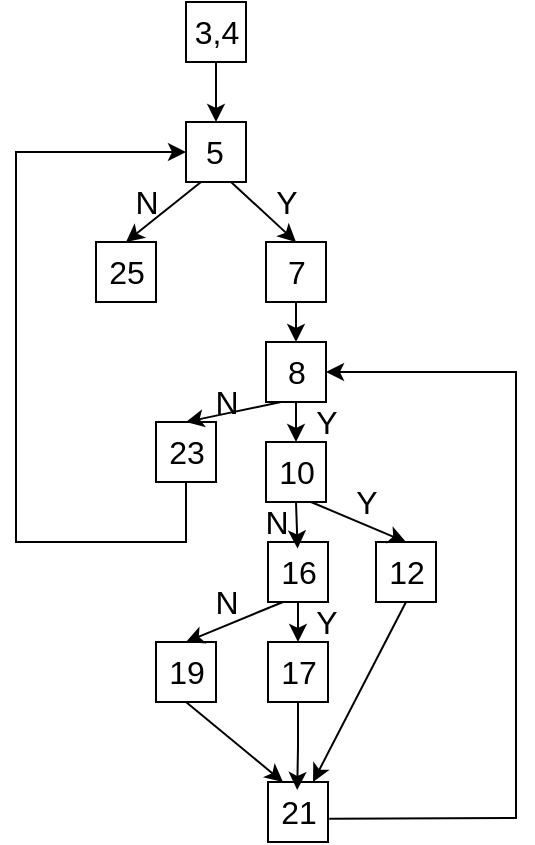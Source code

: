 <mxfile version="16.5.1" type="device"><diagram id="M3QldpP7urI353hlfXyF" name="第 1 页"><mxGraphModel dx="961" dy="689" grid="1" gridSize="10" guides="1" tooltips="1" connect="1" arrows="1" fold="1" page="1" pageScale="1" pageWidth="827" pageHeight="1169" math="0" shadow="0"><root><mxCell id="0"/><mxCell id="1" parent="0"/><mxCell id="WpFsXRrrjCmhgK48_Zd6-3" value="" style="group" vertex="1" connectable="0" parent="1"><mxGeometry x="405" y="130" width="30" height="30" as="geometry"/></mxCell><mxCell id="WpFsXRrrjCmhgK48_Zd6-2" value="" style="whiteSpace=wrap;html=1;aspect=fixed;" vertex="1" parent="WpFsXRrrjCmhgK48_Zd6-3"><mxGeometry width="30" height="30" as="geometry"/></mxCell><mxCell id="WpFsXRrrjCmhgK48_Zd6-1" value="&lt;font style=&quot;font-size: 16px&quot;&gt;3,4&lt;/font&gt;" style="text;html=1;align=center;verticalAlign=middle;resizable=0;points=[];autosize=1;" vertex="1" parent="WpFsXRrrjCmhgK48_Zd6-3"><mxGeometry x="-5" y="5" width="40" height="20" as="geometry"/></mxCell><mxCell id="WpFsXRrrjCmhgK48_Zd6-5" value="" style="group" vertex="1" connectable="0" parent="1"><mxGeometry x="405" y="190" width="30" height="30" as="geometry"/></mxCell><mxCell id="WpFsXRrrjCmhgK48_Zd6-6" value="" style="whiteSpace=wrap;html=1;aspect=fixed;" vertex="1" parent="WpFsXRrrjCmhgK48_Zd6-5"><mxGeometry width="30" height="30" as="geometry"/></mxCell><mxCell id="WpFsXRrrjCmhgK48_Zd6-7" value="&lt;font style=&quot;font-size: 16px&quot;&gt;5&lt;/font&gt;" style="text;html=1;align=center;verticalAlign=middle;resizable=0;points=[];autosize=1;" vertex="1" parent="WpFsXRrrjCmhgK48_Zd6-5"><mxGeometry x="4" y="5" width="20" height="20" as="geometry"/></mxCell><mxCell id="WpFsXRrrjCmhgK48_Zd6-8" style="edgeStyle=orthogonalEdgeStyle;rounded=0;orthogonalLoop=1;jettySize=auto;html=1;exitX=0.5;exitY=1;exitDx=0;exitDy=0;entryX=0.5;entryY=0;entryDx=0;entryDy=0;fontSize=16;" edge="1" parent="1" source="WpFsXRrrjCmhgK48_Zd6-2" target="WpFsXRrrjCmhgK48_Zd6-6"><mxGeometry relative="1" as="geometry"/></mxCell><mxCell id="WpFsXRrrjCmhgK48_Zd6-9" value="25" style="group" vertex="1" connectable="0" parent="1"><mxGeometry x="360" y="250" width="30" height="30" as="geometry"/></mxCell><mxCell id="WpFsXRrrjCmhgK48_Zd6-10" value="" style="whiteSpace=wrap;html=1;aspect=fixed;" vertex="1" parent="WpFsXRrrjCmhgK48_Zd6-9"><mxGeometry width="30" height="30" as="geometry"/></mxCell><mxCell id="WpFsXRrrjCmhgK48_Zd6-11" value="&lt;font style=&quot;font-size: 16px&quot;&gt;25&lt;/font&gt;" style="text;html=1;align=center;verticalAlign=middle;resizable=0;points=[];autosize=1;" vertex="1" parent="WpFsXRrrjCmhgK48_Zd6-9"><mxGeometry y="5" width="30" height="20" as="geometry"/></mxCell><mxCell id="WpFsXRrrjCmhgK48_Zd6-13" value="25" style="group" vertex="1" connectable="0" parent="1"><mxGeometry x="445" y="250" width="30" height="30" as="geometry"/></mxCell><mxCell id="WpFsXRrrjCmhgK48_Zd6-14" value="" style="whiteSpace=wrap;html=1;aspect=fixed;" vertex="1" parent="WpFsXRrrjCmhgK48_Zd6-13"><mxGeometry width="30" height="30" as="geometry"/></mxCell><mxCell id="WpFsXRrrjCmhgK48_Zd6-15" value="&lt;font style=&quot;font-size: 16px&quot;&gt;7&lt;/font&gt;" style="text;html=1;align=center;verticalAlign=middle;resizable=0;points=[];autosize=1;" vertex="1" parent="WpFsXRrrjCmhgK48_Zd6-13"><mxGeometry x="5" y="5" width="20" height="20" as="geometry"/></mxCell><mxCell id="WpFsXRrrjCmhgK48_Zd6-16" value="" style="endArrow=classic;html=1;rounded=0;fontSize=16;exitX=0.75;exitY=1;exitDx=0;exitDy=0;entryX=0.5;entryY=0;entryDx=0;entryDy=0;" edge="1" parent="1" source="WpFsXRrrjCmhgK48_Zd6-6" target="WpFsXRrrjCmhgK48_Zd6-14"><mxGeometry width="50" height="50" relative="1" as="geometry"><mxPoint x="390" y="380" as="sourcePoint"/><mxPoint x="440" y="330" as="targetPoint"/></mxGeometry></mxCell><mxCell id="WpFsXRrrjCmhgK48_Zd6-17" value="" style="endArrow=classic;html=1;rounded=0;fontSize=16;exitX=0.25;exitY=1;exitDx=0;exitDy=0;entryX=0.5;entryY=0;entryDx=0;entryDy=0;" edge="1" parent="1" source="WpFsXRrrjCmhgK48_Zd6-6" target="WpFsXRrrjCmhgK48_Zd6-10"><mxGeometry width="50" height="50" relative="1" as="geometry"><mxPoint x="390" y="380" as="sourcePoint"/><mxPoint x="440" y="330" as="targetPoint"/></mxGeometry></mxCell><mxCell id="WpFsXRrrjCmhgK48_Zd6-18" value="Y" style="text;html=1;align=center;verticalAlign=middle;resizable=0;points=[];autosize=1;strokeColor=none;fillColor=none;fontSize=16;" vertex="1" parent="1"><mxGeometry x="440" y="220" width="30" height="20" as="geometry"/></mxCell><mxCell id="WpFsXRrrjCmhgK48_Zd6-19" value="N" style="text;html=1;align=center;verticalAlign=middle;resizable=0;points=[];autosize=1;strokeColor=none;fillColor=none;fontSize=16;" vertex="1" parent="1"><mxGeometry x="370" y="220" width="30" height="20" as="geometry"/></mxCell><mxCell id="WpFsXRrrjCmhgK48_Zd6-25" value="25" style="group" vertex="1" connectable="0" parent="1"><mxGeometry x="445" y="300" width="30" height="30" as="geometry"/></mxCell><mxCell id="WpFsXRrrjCmhgK48_Zd6-26" value="" style="whiteSpace=wrap;html=1;aspect=fixed;" vertex="1" parent="WpFsXRrrjCmhgK48_Zd6-25"><mxGeometry width="30" height="30" as="geometry"/></mxCell><mxCell id="WpFsXRrrjCmhgK48_Zd6-27" value="&lt;font style=&quot;font-size: 16px&quot;&gt;8&lt;/font&gt;" style="text;html=1;align=center;verticalAlign=middle;resizable=0;points=[];autosize=1;" vertex="1" parent="WpFsXRrrjCmhgK48_Zd6-25"><mxGeometry x="5" y="5" width="20" height="20" as="geometry"/></mxCell><mxCell id="WpFsXRrrjCmhgK48_Zd6-28" style="edgeStyle=orthogonalEdgeStyle;rounded=0;orthogonalLoop=1;jettySize=auto;html=1;exitX=0.5;exitY=1;exitDx=0;exitDy=0;entryX=0.5;entryY=0;entryDx=0;entryDy=0;fontSize=16;" edge="1" parent="1" source="WpFsXRrrjCmhgK48_Zd6-14" target="WpFsXRrrjCmhgK48_Zd6-26"><mxGeometry relative="1" as="geometry"/></mxCell><mxCell id="WpFsXRrrjCmhgK48_Zd6-29" value="25" style="group" vertex="1" connectable="0" parent="1"><mxGeometry x="390" y="340" width="30" height="30" as="geometry"/></mxCell><mxCell id="WpFsXRrrjCmhgK48_Zd6-30" value="" style="whiteSpace=wrap;html=1;aspect=fixed;" vertex="1" parent="WpFsXRrrjCmhgK48_Zd6-29"><mxGeometry width="30" height="30" as="geometry"/></mxCell><mxCell id="WpFsXRrrjCmhgK48_Zd6-31" value="&lt;font style=&quot;font-size: 16px&quot;&gt;23&lt;/font&gt;" style="text;html=1;align=center;verticalAlign=middle;resizable=0;points=[];autosize=1;" vertex="1" parent="WpFsXRrrjCmhgK48_Zd6-29"><mxGeometry y="5" width="30" height="20" as="geometry"/></mxCell><mxCell id="WpFsXRrrjCmhgK48_Zd6-34" value="N" style="text;html=1;align=center;verticalAlign=middle;resizable=0;points=[];autosize=1;strokeColor=none;fillColor=none;fontSize=16;" vertex="1" parent="1"><mxGeometry x="410" y="320" width="30" height="20" as="geometry"/></mxCell><mxCell id="WpFsXRrrjCmhgK48_Zd6-35" value="" style="endArrow=classic;html=1;rounded=0;fontSize=16;exitX=0.25;exitY=1;exitDx=0;exitDy=0;entryX=0.5;entryY=0;entryDx=0;entryDy=0;" edge="1" parent="1" source="WpFsXRrrjCmhgK48_Zd6-26" target="WpFsXRrrjCmhgK48_Zd6-30"><mxGeometry width="50" height="50" relative="1" as="geometry"><mxPoint x="490" y="480" as="sourcePoint"/><mxPoint x="540" y="430" as="targetPoint"/></mxGeometry></mxCell><mxCell id="WpFsXRrrjCmhgK48_Zd6-36" value="25" style="group" vertex="1" connectable="0" parent="1"><mxGeometry x="445" y="350" width="30" height="30" as="geometry"/></mxCell><mxCell id="WpFsXRrrjCmhgK48_Zd6-37" value="" style="whiteSpace=wrap;html=1;aspect=fixed;" vertex="1" parent="WpFsXRrrjCmhgK48_Zd6-36"><mxGeometry width="30" height="30" as="geometry"/></mxCell><mxCell id="WpFsXRrrjCmhgK48_Zd6-38" value="&lt;font style=&quot;font-size: 16px&quot;&gt;10&lt;/font&gt;" style="text;html=1;align=center;verticalAlign=middle;resizable=0;points=[];autosize=1;" vertex="1" parent="WpFsXRrrjCmhgK48_Zd6-36"><mxGeometry y="5" width="30" height="20" as="geometry"/></mxCell><mxCell id="WpFsXRrrjCmhgK48_Zd6-39" style="edgeStyle=orthogonalEdgeStyle;rounded=0;orthogonalLoop=1;jettySize=auto;html=1;exitX=0.5;exitY=1;exitDx=0;exitDy=0;entryX=0.5;entryY=-0.25;entryDx=0;entryDy=0;entryPerimeter=0;fontSize=16;" edge="1" parent="1" source="WpFsXRrrjCmhgK48_Zd6-26" target="WpFsXRrrjCmhgK48_Zd6-38"><mxGeometry relative="1" as="geometry"/></mxCell><mxCell id="WpFsXRrrjCmhgK48_Zd6-40" value="Y" style="text;html=1;align=center;verticalAlign=middle;resizable=0;points=[];autosize=1;strokeColor=none;fillColor=none;fontSize=16;" vertex="1" parent="1"><mxGeometry x="460" y="330" width="30" height="20" as="geometry"/></mxCell><mxCell id="WpFsXRrrjCmhgK48_Zd6-41" value="25" style="group" vertex="1" connectable="0" parent="1"><mxGeometry x="446" y="400" width="30" height="30" as="geometry"/></mxCell><mxCell id="WpFsXRrrjCmhgK48_Zd6-42" value="" style="whiteSpace=wrap;html=1;aspect=fixed;" vertex="1" parent="WpFsXRrrjCmhgK48_Zd6-41"><mxGeometry width="30" height="30" as="geometry"/></mxCell><mxCell id="WpFsXRrrjCmhgK48_Zd6-43" value="&lt;font style=&quot;font-size: 16px&quot;&gt;16&lt;/font&gt;" style="text;html=1;align=center;verticalAlign=middle;resizable=0;points=[];autosize=1;" vertex="1" parent="WpFsXRrrjCmhgK48_Zd6-41"><mxGeometry y="5" width="30" height="20" as="geometry"/></mxCell><mxCell id="WpFsXRrrjCmhgK48_Zd6-44" value="25" style="group" vertex="1" connectable="0" parent="1"><mxGeometry x="500" y="400" width="30" height="30" as="geometry"/></mxCell><mxCell id="WpFsXRrrjCmhgK48_Zd6-45" value="" style="whiteSpace=wrap;html=1;aspect=fixed;" vertex="1" parent="WpFsXRrrjCmhgK48_Zd6-44"><mxGeometry width="30" height="30" as="geometry"/></mxCell><mxCell id="WpFsXRrrjCmhgK48_Zd6-46" value="&lt;font style=&quot;font-size: 16px&quot;&gt;12&lt;/font&gt;" style="text;html=1;align=center;verticalAlign=middle;resizable=0;points=[];autosize=1;" vertex="1" parent="WpFsXRrrjCmhgK48_Zd6-44"><mxGeometry y="5" width="30" height="20" as="geometry"/></mxCell><mxCell id="WpFsXRrrjCmhgK48_Zd6-47" value="Y" style="text;html=1;align=center;verticalAlign=middle;resizable=0;points=[];autosize=1;strokeColor=none;fillColor=none;fontSize=16;" vertex="1" parent="1"><mxGeometry x="480" y="370" width="30" height="20" as="geometry"/></mxCell><mxCell id="WpFsXRrrjCmhgK48_Zd6-49" value="" style="endArrow=classic;html=1;rounded=0;fontSize=16;exitX=0.75;exitY=1;exitDx=0;exitDy=0;entryX=0.5;entryY=0;entryDx=0;entryDy=0;" edge="1" parent="1" source="WpFsXRrrjCmhgK48_Zd6-37" target="WpFsXRrrjCmhgK48_Zd6-45"><mxGeometry width="50" height="50" relative="1" as="geometry"><mxPoint x="390" y="380" as="sourcePoint"/><mxPoint x="440" y="330" as="targetPoint"/></mxGeometry></mxCell><mxCell id="WpFsXRrrjCmhgK48_Zd6-50" value="" style="endArrow=classic;html=1;rounded=0;fontSize=16;entryX=0.493;entryY=-0.09;entryDx=0;entryDy=0;entryPerimeter=0;" edge="1" parent="1" target="WpFsXRrrjCmhgK48_Zd6-43"><mxGeometry width="50" height="50" relative="1" as="geometry"><mxPoint x="460" y="380" as="sourcePoint"/><mxPoint x="415" y="350" as="targetPoint"/></mxGeometry></mxCell><mxCell id="WpFsXRrrjCmhgK48_Zd6-51" value="N" style="text;html=1;align=center;verticalAlign=middle;resizable=0;points=[];autosize=1;strokeColor=none;fillColor=none;fontSize=16;" vertex="1" parent="1"><mxGeometry x="435" y="380" width="30" height="20" as="geometry"/></mxCell><mxCell id="WpFsXRrrjCmhgK48_Zd6-52" value="25" style="group" vertex="1" connectable="0" parent="1"><mxGeometry x="390" y="450" width="30" height="30" as="geometry"/></mxCell><mxCell id="WpFsXRrrjCmhgK48_Zd6-53" value="" style="whiteSpace=wrap;html=1;aspect=fixed;" vertex="1" parent="WpFsXRrrjCmhgK48_Zd6-52"><mxGeometry width="30" height="30" as="geometry"/></mxCell><mxCell id="WpFsXRrrjCmhgK48_Zd6-54" value="&lt;font style=&quot;font-size: 16px&quot;&gt;19&lt;/font&gt;" style="text;html=1;align=center;verticalAlign=middle;resizable=0;points=[];autosize=1;" vertex="1" parent="WpFsXRrrjCmhgK48_Zd6-52"><mxGeometry y="5" width="30" height="20" as="geometry"/></mxCell><mxCell id="WpFsXRrrjCmhgK48_Zd6-55" value="25" style="group" vertex="1" connectable="0" parent="1"><mxGeometry x="446" y="450" width="30" height="30" as="geometry"/></mxCell><mxCell id="WpFsXRrrjCmhgK48_Zd6-56" value="" style="whiteSpace=wrap;html=1;aspect=fixed;" vertex="1" parent="WpFsXRrrjCmhgK48_Zd6-55"><mxGeometry width="30" height="30" as="geometry"/></mxCell><mxCell id="WpFsXRrrjCmhgK48_Zd6-57" value="&lt;font style=&quot;font-size: 16px&quot;&gt;17&lt;/font&gt;" style="text;html=1;align=center;verticalAlign=middle;resizable=0;points=[];autosize=1;" vertex="1" parent="WpFsXRrrjCmhgK48_Zd6-55"><mxGeometry y="5" width="30" height="20" as="geometry"/></mxCell><mxCell id="WpFsXRrrjCmhgK48_Zd6-59" style="edgeStyle=orthogonalEdgeStyle;rounded=0;orthogonalLoop=1;jettySize=auto;html=1;exitX=0.5;exitY=1;exitDx=0;exitDy=0;entryX=0.5;entryY=0;entryDx=0;entryDy=0;fontSize=16;" edge="1" parent="1" source="WpFsXRrrjCmhgK48_Zd6-42" target="WpFsXRrrjCmhgK48_Zd6-56"><mxGeometry relative="1" as="geometry"/></mxCell><mxCell id="WpFsXRrrjCmhgK48_Zd6-60" value="Y" style="text;html=1;align=center;verticalAlign=middle;resizable=0;points=[];autosize=1;strokeColor=none;fillColor=none;fontSize=16;" vertex="1" parent="1"><mxGeometry x="460" y="430" width="30" height="20" as="geometry"/></mxCell><mxCell id="WpFsXRrrjCmhgK48_Zd6-61" value="" style="endArrow=classic;html=1;rounded=0;fontSize=16;exitX=0.25;exitY=1;exitDx=0;exitDy=0;entryX=0.5;entryY=0;entryDx=0;entryDy=0;" edge="1" parent="1" source="WpFsXRrrjCmhgK48_Zd6-42" target="WpFsXRrrjCmhgK48_Zd6-53"><mxGeometry width="50" height="50" relative="1" as="geometry"><mxPoint x="390" y="380" as="sourcePoint"/><mxPoint x="440" y="330" as="targetPoint"/></mxGeometry></mxCell><mxCell id="WpFsXRrrjCmhgK48_Zd6-62" value="N" style="text;html=1;align=center;verticalAlign=middle;resizable=0;points=[];autosize=1;strokeColor=none;fillColor=none;fontSize=16;" vertex="1" parent="1"><mxGeometry x="410" y="420" width="30" height="20" as="geometry"/></mxCell><mxCell id="WpFsXRrrjCmhgK48_Zd6-63" value="25" style="group" vertex="1" connectable="0" parent="1"><mxGeometry x="446" y="520" width="30" height="30" as="geometry"/></mxCell><mxCell id="WpFsXRrrjCmhgK48_Zd6-64" value="" style="whiteSpace=wrap;html=1;aspect=fixed;" vertex="1" parent="WpFsXRrrjCmhgK48_Zd6-63"><mxGeometry width="30" height="30" as="geometry"/></mxCell><mxCell id="WpFsXRrrjCmhgK48_Zd6-65" value="&lt;font style=&quot;font-size: 16px&quot;&gt;21&lt;/font&gt;" style="text;html=1;align=center;verticalAlign=middle;resizable=0;points=[];autosize=1;" vertex="1" parent="WpFsXRrrjCmhgK48_Zd6-63"><mxGeometry y="5" width="30" height="20" as="geometry"/></mxCell><mxCell id="WpFsXRrrjCmhgK48_Zd6-66" style="edgeStyle=orthogonalEdgeStyle;rounded=0;orthogonalLoop=1;jettySize=auto;html=1;exitX=0.5;exitY=1;exitDx=0;exitDy=0;entryX=0.487;entryY=-0.05;entryDx=0;entryDy=0;entryPerimeter=0;fontSize=16;" edge="1" parent="1" source="WpFsXRrrjCmhgK48_Zd6-56" target="WpFsXRrrjCmhgK48_Zd6-65"><mxGeometry relative="1" as="geometry"/></mxCell><mxCell id="WpFsXRrrjCmhgK48_Zd6-67" value="" style="endArrow=classic;html=1;rounded=0;fontSize=16;exitX=0.5;exitY=1;exitDx=0;exitDy=0;entryX=0.75;entryY=0;entryDx=0;entryDy=0;" edge="1" parent="1" source="WpFsXRrrjCmhgK48_Zd6-45" target="WpFsXRrrjCmhgK48_Zd6-64"><mxGeometry width="50" height="50" relative="1" as="geometry"><mxPoint x="390" y="380" as="sourcePoint"/><mxPoint x="440" y="330" as="targetPoint"/></mxGeometry></mxCell><mxCell id="WpFsXRrrjCmhgK48_Zd6-68" value="" style="endArrow=classic;html=1;rounded=0;fontSize=16;exitX=0.5;exitY=1;exitDx=0;exitDy=0;entryX=0.25;entryY=0;entryDx=0;entryDy=0;" edge="1" parent="1" source="WpFsXRrrjCmhgK48_Zd6-53" target="WpFsXRrrjCmhgK48_Zd6-64"><mxGeometry width="50" height="50" relative="1" as="geometry"><mxPoint x="390" y="380" as="sourcePoint"/><mxPoint x="440" y="330" as="targetPoint"/></mxGeometry></mxCell><mxCell id="WpFsXRrrjCmhgK48_Zd6-69" value="" style="endArrow=classic;html=1;rounded=0;fontSize=16;exitX=1.02;exitY=0.67;exitDx=0;exitDy=0;exitPerimeter=0;entryX=1;entryY=0.5;entryDx=0;entryDy=0;" edge="1" parent="1" source="WpFsXRrrjCmhgK48_Zd6-65" target="WpFsXRrrjCmhgK48_Zd6-26"><mxGeometry width="50" height="50" relative="1" as="geometry"><mxPoint x="630" y="540" as="sourcePoint"/><mxPoint x="570" y="300" as="targetPoint"/><Array as="points"><mxPoint x="570" y="538"/><mxPoint x="570" y="315"/></Array></mxGeometry></mxCell><mxCell id="WpFsXRrrjCmhgK48_Zd6-70" value="" style="endArrow=classic;html=1;rounded=0;fontSize=16;exitX=0.5;exitY=1;exitDx=0;exitDy=0;entryX=0;entryY=0.5;entryDx=0;entryDy=0;" edge="1" parent="1" source="WpFsXRrrjCmhgK48_Zd6-30" target="WpFsXRrrjCmhgK48_Zd6-6"><mxGeometry width="50" height="50" relative="1" as="geometry"><mxPoint x="270" y="450" as="sourcePoint"/><mxPoint x="320" y="190" as="targetPoint"/><Array as="points"><mxPoint x="405" y="400"/><mxPoint x="320" y="400"/><mxPoint x="320" y="205"/></Array></mxGeometry></mxCell></root></mxGraphModel></diagram></mxfile>